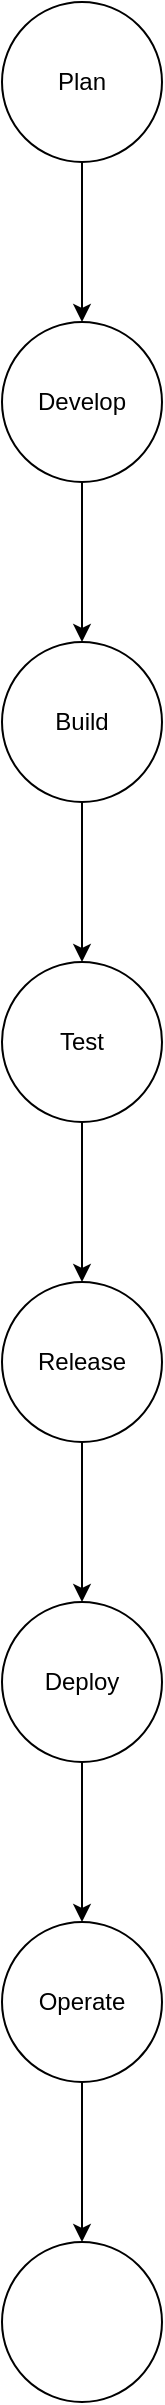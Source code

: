 <mxfile version="28.0.7">
  <diagram name="Page-1" id="iY5EcwwTpfoFvMnd6nCC">
    <mxGraphModel dx="1388" dy="762" grid="1" gridSize="10" guides="1" tooltips="1" connect="1" arrows="1" fold="1" page="1" pageScale="1" pageWidth="850" pageHeight="1100" math="0" shadow="0">
      <root>
        <mxCell id="0" />
        <mxCell id="1" parent="0" />
        <mxCell id="YSEm-aiXdIfgKGm-iRfl-10" value="" style="edgeStyle=orthogonalEdgeStyle;rounded=0;orthogonalLoop=1;jettySize=auto;html=1;" edge="1" parent="1">
          <mxGeometry relative="1" as="geometry">
            <mxPoint x="430" y="190" as="sourcePoint" />
            <mxPoint x="430" y="230" as="targetPoint" />
          </mxGeometry>
        </mxCell>
        <mxCell id="YSEm-aiXdIfgKGm-iRfl-25" value="" style="edgeStyle=orthogonalEdgeStyle;rounded=0;orthogonalLoop=1;jettySize=auto;html=1;" edge="1" parent="1" source="YSEm-aiXdIfgKGm-iRfl-23" target="YSEm-aiXdIfgKGm-iRfl-24">
          <mxGeometry relative="1" as="geometry" />
        </mxCell>
        <mxCell id="YSEm-aiXdIfgKGm-iRfl-23" value="Plan" style="ellipse;whiteSpace=wrap;html=1;aspect=fixed;" vertex="1" parent="1">
          <mxGeometry x="370" y="20" width="80" height="80" as="geometry" />
        </mxCell>
        <mxCell id="YSEm-aiXdIfgKGm-iRfl-27" value="" style="edgeStyle=orthogonalEdgeStyle;rounded=0;orthogonalLoop=1;jettySize=auto;html=1;" edge="1" parent="1" source="YSEm-aiXdIfgKGm-iRfl-24" target="YSEm-aiXdIfgKGm-iRfl-26">
          <mxGeometry relative="1" as="geometry" />
        </mxCell>
        <mxCell id="YSEm-aiXdIfgKGm-iRfl-24" value="Develop" style="ellipse;whiteSpace=wrap;html=1;aspect=fixed;" vertex="1" parent="1">
          <mxGeometry x="370" y="180" width="80" height="80" as="geometry" />
        </mxCell>
        <mxCell id="YSEm-aiXdIfgKGm-iRfl-29" value="" style="edgeStyle=orthogonalEdgeStyle;rounded=0;orthogonalLoop=1;jettySize=auto;html=1;" edge="1" parent="1" source="YSEm-aiXdIfgKGm-iRfl-26" target="YSEm-aiXdIfgKGm-iRfl-28">
          <mxGeometry relative="1" as="geometry" />
        </mxCell>
        <mxCell id="YSEm-aiXdIfgKGm-iRfl-26" value="Build" style="ellipse;whiteSpace=wrap;html=1;aspect=fixed;" vertex="1" parent="1">
          <mxGeometry x="370" y="340" width="80" height="80" as="geometry" />
        </mxCell>
        <mxCell id="YSEm-aiXdIfgKGm-iRfl-31" value="" style="edgeStyle=orthogonalEdgeStyle;rounded=0;orthogonalLoop=1;jettySize=auto;html=1;" edge="1" parent="1" source="YSEm-aiXdIfgKGm-iRfl-28" target="YSEm-aiXdIfgKGm-iRfl-30">
          <mxGeometry relative="1" as="geometry" />
        </mxCell>
        <mxCell id="YSEm-aiXdIfgKGm-iRfl-28" value="Test" style="ellipse;whiteSpace=wrap;html=1;aspect=fixed;" vertex="1" parent="1">
          <mxGeometry x="370" y="500" width="80" height="80" as="geometry" />
        </mxCell>
        <mxCell id="YSEm-aiXdIfgKGm-iRfl-33" value="" style="edgeStyle=orthogonalEdgeStyle;rounded=0;orthogonalLoop=1;jettySize=auto;html=1;" edge="1" parent="1" source="YSEm-aiXdIfgKGm-iRfl-30" target="YSEm-aiXdIfgKGm-iRfl-32">
          <mxGeometry relative="1" as="geometry" />
        </mxCell>
        <mxCell id="YSEm-aiXdIfgKGm-iRfl-30" value="Release" style="ellipse;whiteSpace=wrap;html=1;aspect=fixed;" vertex="1" parent="1">
          <mxGeometry x="370" y="660" width="80" height="80" as="geometry" />
        </mxCell>
        <mxCell id="YSEm-aiXdIfgKGm-iRfl-35" value="" style="edgeStyle=orthogonalEdgeStyle;rounded=0;orthogonalLoop=1;jettySize=auto;html=1;" edge="1" parent="1" source="YSEm-aiXdIfgKGm-iRfl-32" target="YSEm-aiXdIfgKGm-iRfl-34">
          <mxGeometry relative="1" as="geometry" />
        </mxCell>
        <mxCell id="YSEm-aiXdIfgKGm-iRfl-32" value="Deploy" style="ellipse;whiteSpace=wrap;html=1;aspect=fixed;" vertex="1" parent="1">
          <mxGeometry x="370" y="820" width="80" height="80" as="geometry" />
        </mxCell>
        <mxCell id="YSEm-aiXdIfgKGm-iRfl-37" value="" style="edgeStyle=orthogonalEdgeStyle;rounded=0;orthogonalLoop=1;jettySize=auto;html=1;" edge="1" parent="1" source="YSEm-aiXdIfgKGm-iRfl-34" target="YSEm-aiXdIfgKGm-iRfl-36">
          <mxGeometry relative="1" as="geometry" />
        </mxCell>
        <mxCell id="YSEm-aiXdIfgKGm-iRfl-34" value="Operate" style="ellipse;whiteSpace=wrap;html=1;aspect=fixed;" vertex="1" parent="1">
          <mxGeometry x="370" y="980" width="80" height="80" as="geometry" />
        </mxCell>
        <mxCell id="YSEm-aiXdIfgKGm-iRfl-36" value="" style="ellipse;whiteSpace=wrap;html=1;aspect=fixed;" vertex="1" parent="1">
          <mxGeometry x="370" y="1140" width="80" height="80" as="geometry" />
        </mxCell>
      </root>
    </mxGraphModel>
  </diagram>
</mxfile>
